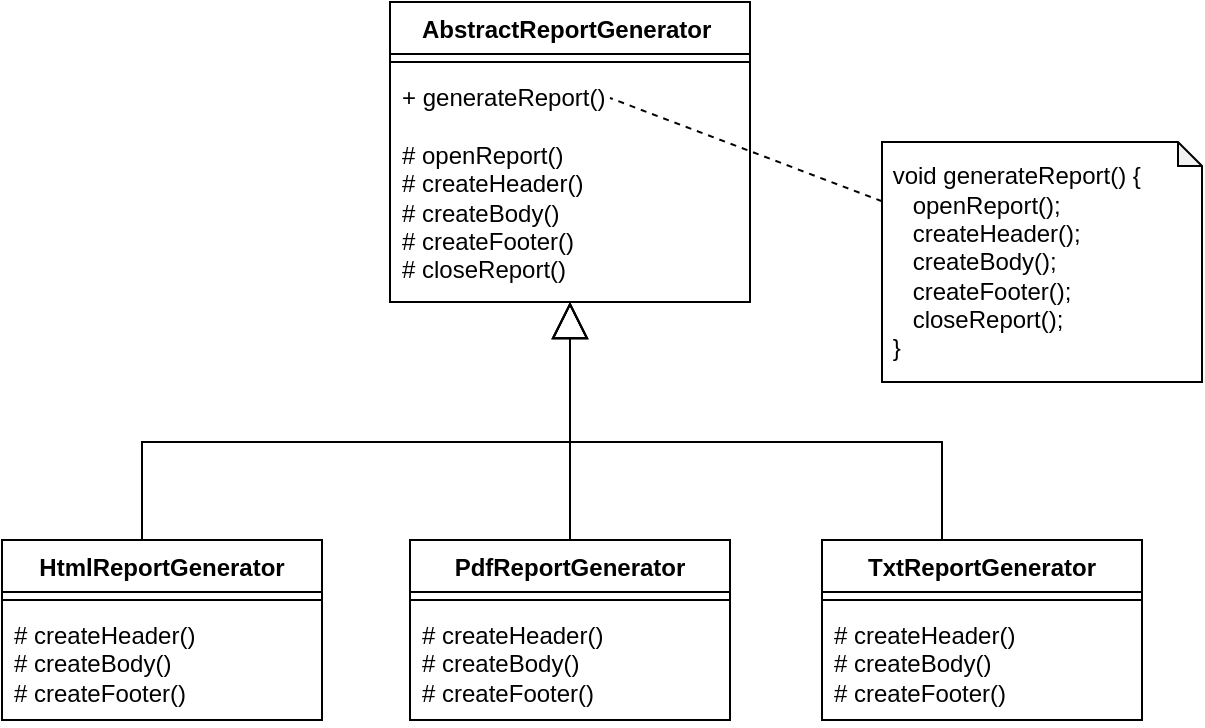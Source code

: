 <mxfile version="21.2.8" type="device">
  <diagram id="C5RBs43oDa-KdzZeNtuy" name="Page-1">
    <mxGraphModel dx="989" dy="582" grid="1" gridSize="10" guides="1" tooltips="1" connect="1" arrows="1" fold="1" page="1" pageScale="1" pageWidth="827" pageHeight="1169" math="0" shadow="0">
      <root>
        <mxCell id="WIyWlLk6GJQsqaUBKTNV-0" />
        <mxCell id="WIyWlLk6GJQsqaUBKTNV-1" parent="WIyWlLk6GJQsqaUBKTNV-0" />
        <mxCell id="EOVx4Z2IVR9RTbsAggLX-0" value="AbstractReportGenerator&amp;nbsp;" style="swimlane;fontStyle=1;align=center;verticalAlign=top;childLayout=stackLayout;horizontal=1;startSize=26;horizontalStack=0;resizeParent=1;resizeParentMax=0;resizeLast=0;collapsible=1;marginBottom=0;whiteSpace=wrap;html=1;" vertex="1" parent="WIyWlLk6GJQsqaUBKTNV-1">
          <mxGeometry x="324" y="40" width="180" height="150" as="geometry" />
        </mxCell>
        <mxCell id="EOVx4Z2IVR9RTbsAggLX-2" value="" style="line;strokeWidth=1;fillColor=none;align=left;verticalAlign=middle;spacingTop=-1;spacingLeft=3;spacingRight=3;rotatable=0;labelPosition=right;points=[];portConstraint=eastwest;strokeColor=inherit;" vertex="1" parent="EOVx4Z2IVR9RTbsAggLX-0">
          <mxGeometry y="26" width="180" height="8" as="geometry" />
        </mxCell>
        <mxCell id="EOVx4Z2IVR9RTbsAggLX-3" value="+ generateReport()&lt;br&gt;&lt;br&gt;#&amp;nbsp;openReport()&lt;br&gt;#&amp;nbsp;createHeader()&lt;br&gt;#&amp;nbsp;createBody()&lt;br&gt;#&amp;nbsp;createFooter()&lt;br&gt;#&amp;nbsp;closeReport()" style="text;strokeColor=none;fillColor=none;align=left;verticalAlign=top;spacingLeft=4;spacingRight=4;overflow=hidden;rotatable=0;points=[[0,0.5],[1,0.5]];portConstraint=eastwest;whiteSpace=wrap;html=1;" vertex="1" parent="EOVx4Z2IVR9RTbsAggLX-0">
          <mxGeometry y="34" width="180" height="116" as="geometry" />
        </mxCell>
        <mxCell id="EOVx4Z2IVR9RTbsAggLX-4" value="&lt;div&gt;&amp;nbsp;void generateReport() {&lt;/div&gt;&lt;div&gt;	&amp;nbsp; &amp;nbsp; openReport();&lt;/div&gt;&amp;nbsp; &amp;nbsp;&amp;nbsp;&lt;span style=&quot;background-color: initial;&quot;&gt;createHeader();&lt;/span&gt;&lt;br&gt;&amp;nbsp; &amp;nbsp;&amp;nbsp;&lt;span style=&quot;background-color: initial;&quot;&gt;createBody();&lt;/span&gt;&lt;br&gt;&lt;div&gt;&lt;span style=&quot;&quot;&gt;&lt;/span&gt;&amp;nbsp; &amp;nbsp; createFooter();&lt;/div&gt;&lt;div&gt;&lt;span style=&quot;&quot;&gt;&lt;/span&gt;&amp;nbsp; &amp;nbsp; closeReport();&lt;/div&gt;&lt;div&gt;&amp;nbsp;}&lt;/div&gt;" style="shape=note;whiteSpace=wrap;html=1;backgroundOutline=1;darkOpacity=0.05;size=12;align=left;" vertex="1" parent="WIyWlLk6GJQsqaUBKTNV-1">
          <mxGeometry x="570" y="110" width="160" height="120" as="geometry" />
        </mxCell>
        <mxCell id="EOVx4Z2IVR9RTbsAggLX-5" value="" style="endArrow=none;dashed=1;html=1;rounded=0;" edge="1" parent="WIyWlLk6GJQsqaUBKTNV-1" source="EOVx4Z2IVR9RTbsAggLX-4">
          <mxGeometry width="50" height="50" relative="1" as="geometry">
            <mxPoint x="454" y="290" as="sourcePoint" />
            <mxPoint x="434" y="88" as="targetPoint" />
          </mxGeometry>
        </mxCell>
        <mxCell id="EOVx4Z2IVR9RTbsAggLX-6" value="HtmlReportGenerator" style="swimlane;fontStyle=1;align=center;verticalAlign=top;childLayout=stackLayout;horizontal=1;startSize=26;horizontalStack=0;resizeParent=1;resizeParentMax=0;resizeLast=0;collapsible=1;marginBottom=0;whiteSpace=wrap;html=1;" vertex="1" parent="WIyWlLk6GJQsqaUBKTNV-1">
          <mxGeometry x="130" y="309" width="160" height="90" as="geometry" />
        </mxCell>
        <mxCell id="EOVx4Z2IVR9RTbsAggLX-7" value="" style="line;strokeWidth=1;fillColor=none;align=left;verticalAlign=middle;spacingTop=-1;spacingLeft=3;spacingRight=3;rotatable=0;labelPosition=right;points=[];portConstraint=eastwest;strokeColor=inherit;" vertex="1" parent="EOVx4Z2IVR9RTbsAggLX-6">
          <mxGeometry y="26" width="160" height="8" as="geometry" />
        </mxCell>
        <mxCell id="EOVx4Z2IVR9RTbsAggLX-8" value="#&amp;nbsp;createHeader()&lt;br&gt;#&amp;nbsp;createBody()&lt;br&gt;#&amp;nbsp;createFooter()" style="text;strokeColor=none;fillColor=none;align=left;verticalAlign=top;spacingLeft=4;spacingRight=4;overflow=hidden;rotatable=0;points=[[0,0.5],[1,0.5]];portConstraint=eastwest;whiteSpace=wrap;html=1;" vertex="1" parent="EOVx4Z2IVR9RTbsAggLX-6">
          <mxGeometry y="34" width="160" height="56" as="geometry" />
        </mxCell>
        <mxCell id="EOVx4Z2IVR9RTbsAggLX-9" value="" style="endArrow=block;endSize=16;endFill=0;html=1;rounded=0;edgeStyle=orthogonalEdgeStyle;" edge="1" parent="WIyWlLk6GJQsqaUBKTNV-1" source="EOVx4Z2IVR9RTbsAggLX-6" target="EOVx4Z2IVR9RTbsAggLX-0">
          <mxGeometry width="160" relative="1" as="geometry">
            <mxPoint x="250" y="240" as="sourcePoint" />
            <mxPoint x="410" y="240" as="targetPoint" />
            <Array as="points">
              <mxPoint x="200" y="260" />
              <mxPoint x="414" y="260" />
            </Array>
          </mxGeometry>
        </mxCell>
        <mxCell id="EOVx4Z2IVR9RTbsAggLX-10" value="TxtReportGenerator" style="swimlane;fontStyle=1;align=center;verticalAlign=top;childLayout=stackLayout;horizontal=1;startSize=26;horizontalStack=0;resizeParent=1;resizeParentMax=0;resizeLast=0;collapsible=1;marginBottom=0;whiteSpace=wrap;html=1;" vertex="1" parent="WIyWlLk6GJQsqaUBKTNV-1">
          <mxGeometry x="540" y="309" width="160" height="90" as="geometry" />
        </mxCell>
        <mxCell id="EOVx4Z2IVR9RTbsAggLX-11" value="" style="line;strokeWidth=1;fillColor=none;align=left;verticalAlign=middle;spacingTop=-1;spacingLeft=3;spacingRight=3;rotatable=0;labelPosition=right;points=[];portConstraint=eastwest;strokeColor=inherit;" vertex="1" parent="EOVx4Z2IVR9RTbsAggLX-10">
          <mxGeometry y="26" width="160" height="8" as="geometry" />
        </mxCell>
        <mxCell id="EOVx4Z2IVR9RTbsAggLX-12" value="#&amp;nbsp;createHeader()&lt;br&gt;#&amp;nbsp;createBody()&lt;br&gt;#&amp;nbsp;createFooter()" style="text;strokeColor=none;fillColor=none;align=left;verticalAlign=top;spacingLeft=4;spacingRight=4;overflow=hidden;rotatable=0;points=[[0,0.5],[1,0.5]];portConstraint=eastwest;whiteSpace=wrap;html=1;" vertex="1" parent="EOVx4Z2IVR9RTbsAggLX-10">
          <mxGeometry y="34" width="160" height="56" as="geometry" />
        </mxCell>
        <mxCell id="EOVx4Z2IVR9RTbsAggLX-13" value="" style="endArrow=block;endSize=16;endFill=0;html=1;rounded=0;edgeStyle=orthogonalEdgeStyle;" edge="1" parent="WIyWlLk6GJQsqaUBKTNV-1" source="EOVx4Z2IVR9RTbsAggLX-10" target="EOVx4Z2IVR9RTbsAggLX-0">
          <mxGeometry width="160" relative="1" as="geometry">
            <mxPoint x="210" y="300" as="sourcePoint" />
            <mxPoint x="424" y="200" as="targetPoint" />
            <Array as="points">
              <mxPoint x="600" y="260" />
              <mxPoint x="414" y="260" />
            </Array>
          </mxGeometry>
        </mxCell>
        <mxCell id="EOVx4Z2IVR9RTbsAggLX-14" value="PdfReportGenerator" style="swimlane;fontStyle=1;align=center;verticalAlign=top;childLayout=stackLayout;horizontal=1;startSize=26;horizontalStack=0;resizeParent=1;resizeParentMax=0;resizeLast=0;collapsible=1;marginBottom=0;whiteSpace=wrap;html=1;" vertex="1" parent="WIyWlLk6GJQsqaUBKTNV-1">
          <mxGeometry x="334" y="309" width="160" height="90" as="geometry" />
        </mxCell>
        <mxCell id="EOVx4Z2IVR9RTbsAggLX-15" value="" style="line;strokeWidth=1;fillColor=none;align=left;verticalAlign=middle;spacingTop=-1;spacingLeft=3;spacingRight=3;rotatable=0;labelPosition=right;points=[];portConstraint=eastwest;strokeColor=inherit;" vertex="1" parent="EOVx4Z2IVR9RTbsAggLX-14">
          <mxGeometry y="26" width="160" height="8" as="geometry" />
        </mxCell>
        <mxCell id="EOVx4Z2IVR9RTbsAggLX-16" value="#&amp;nbsp;createHeader()&lt;br&gt;#&amp;nbsp;createBody()&lt;br&gt;#&amp;nbsp;createFooter()" style="text;strokeColor=none;fillColor=none;align=left;verticalAlign=top;spacingLeft=4;spacingRight=4;overflow=hidden;rotatable=0;points=[[0,0.5],[1,0.5]];portConstraint=eastwest;whiteSpace=wrap;html=1;" vertex="1" parent="EOVx4Z2IVR9RTbsAggLX-14">
          <mxGeometry y="34" width="160" height="56" as="geometry" />
        </mxCell>
        <mxCell id="EOVx4Z2IVR9RTbsAggLX-17" value="" style="endArrow=block;endSize=16;endFill=0;html=1;rounded=0;edgeStyle=orthogonalEdgeStyle;" edge="1" parent="WIyWlLk6GJQsqaUBKTNV-1" source="EOVx4Z2IVR9RTbsAggLX-14" target="EOVx4Z2IVR9RTbsAggLX-0">
          <mxGeometry width="160" relative="1" as="geometry">
            <mxPoint x="210" y="300" as="sourcePoint" />
            <mxPoint x="424" y="200" as="targetPoint" />
            <Array as="points">
              <mxPoint x="414" y="280" />
              <mxPoint x="414" y="280" />
            </Array>
          </mxGeometry>
        </mxCell>
      </root>
    </mxGraphModel>
  </diagram>
</mxfile>

